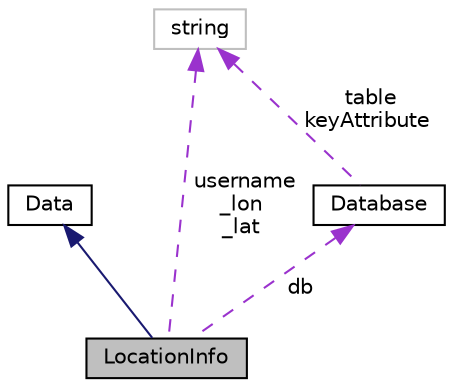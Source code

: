 digraph "LocationInfo"
{
 // LATEX_PDF_SIZE
  edge [fontname="Helvetica",fontsize="10",labelfontname="Helvetica",labelfontsize="10"];
  node [fontname="Helvetica",fontsize="10",shape=record];
  Node1 [label="LocationInfo",height=0.2,width=0.4,color="black", fillcolor="grey75", style="filled", fontcolor="black",tooltip="Manages user location information."];
  Node2 -> Node1 [dir="back",color="midnightblue",fontsize="10",style="solid",fontname="Helvetica"];
  Node2 [label="Data",height=0.2,width=0.4,color="black", fillcolor="white", style="filled",URL="$classData.html",tooltip="Data object interface."];
  Node3 -> Node1 [dir="back",color="darkorchid3",fontsize="10",style="dashed",label=" username\n_lon\n_lat" ,fontname="Helvetica"];
  Node3 [label="string",height=0.2,width=0.4,color="grey75", fillcolor="white", style="filled",tooltip=" "];
  Node4 -> Node1 [dir="back",color="darkorchid3",fontsize="10",style="dashed",label=" db" ,fontname="Helvetica"];
  Node4 [label="Database",height=0.2,width=0.4,color="black", fillcolor="white", style="filled",URL="$classDatabase.html",tooltip="Storage and retrieval of SQL data."];
  Node3 -> Node4 [dir="back",color="darkorchid3",fontsize="10",style="dashed",label=" table\nkeyAttribute" ,fontname="Helvetica"];
}

